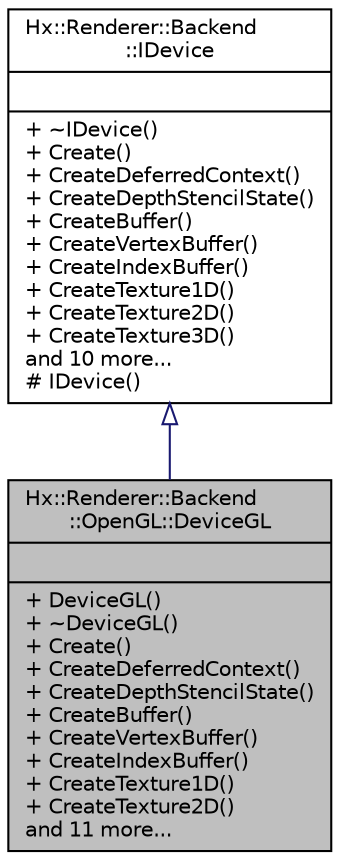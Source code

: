 digraph "Hx::Renderer::Backend::OpenGL::DeviceGL"
{
  edge [fontname="Helvetica",fontsize="10",labelfontname="Helvetica",labelfontsize="10"];
  node [fontname="Helvetica",fontsize="10",shape=record];
  Node1 [label="{Hx::Renderer::Backend\l::OpenGL::DeviceGL\n||+ DeviceGL()\l+ ~DeviceGL()\l+ Create()\l+ CreateDeferredContext()\l+ CreateDepthStencilState()\l+ CreateBuffer()\l+ CreateVertexBuffer()\l+ CreateIndexBuffer()\l+ CreateTexture1D()\l+ CreateTexture2D()\land 11 more...\l}",height=0.2,width=0.4,color="black", fillcolor="grey75", style="filled", fontcolor="black"];
  Node2 -> Node1 [dir="back",color="midnightblue",fontsize="10",style="solid",arrowtail="onormal",fontname="Helvetica"];
  Node2 [label="{Hx::Renderer::Backend\l::IDevice\n||+ ~IDevice()\l+ Create()\l+ CreateDeferredContext()\l+ CreateDepthStencilState()\l+ CreateBuffer()\l+ CreateVertexBuffer()\l+ CreateIndexBuffer()\l+ CreateTexture1D()\l+ CreateTexture2D()\l+ CreateTexture3D()\land 10 more...\l# IDevice()\l}",height=0.2,width=0.4,color="black", fillcolor="white", style="filled",URL="$structHx_1_1Renderer_1_1Backend_1_1IDevice.html"];
}
